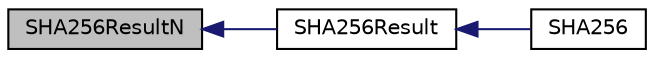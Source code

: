 digraph "SHA256ResultN"
{
  edge [fontname="Helvetica",fontsize="10",labelfontname="Helvetica",labelfontsize="10"];
  node [fontname="Helvetica",fontsize="10",shape=record];
  rankdir="LR";
  Node1 [label="SHA256ResultN",height=0.2,width=0.4,color="black", fillcolor="grey75", style="filled", fontcolor="black"];
  Node1 -> Node2 [dir="back",color="midnightblue",fontsize="10",style="solid",fontname="Helvetica"];
  Node2 [label="SHA256Result",height=0.2,width=0.4,color="black", fillcolor="white", style="filled",URL="$sha256be_8c.html#a193c76c2d0a234a3ea5ca9bf94e60fb2"];
  Node2 -> Node3 [dir="back",color="midnightblue",fontsize="10",style="solid",fontname="Helvetica"];
  Node3 [label="SHA256",height=0.2,width=0.4,color="black", fillcolor="white", style="filled",URL="$sha256_8c.html#ac24451e0473fa57e1d33dcfe06107f4b"];
}
